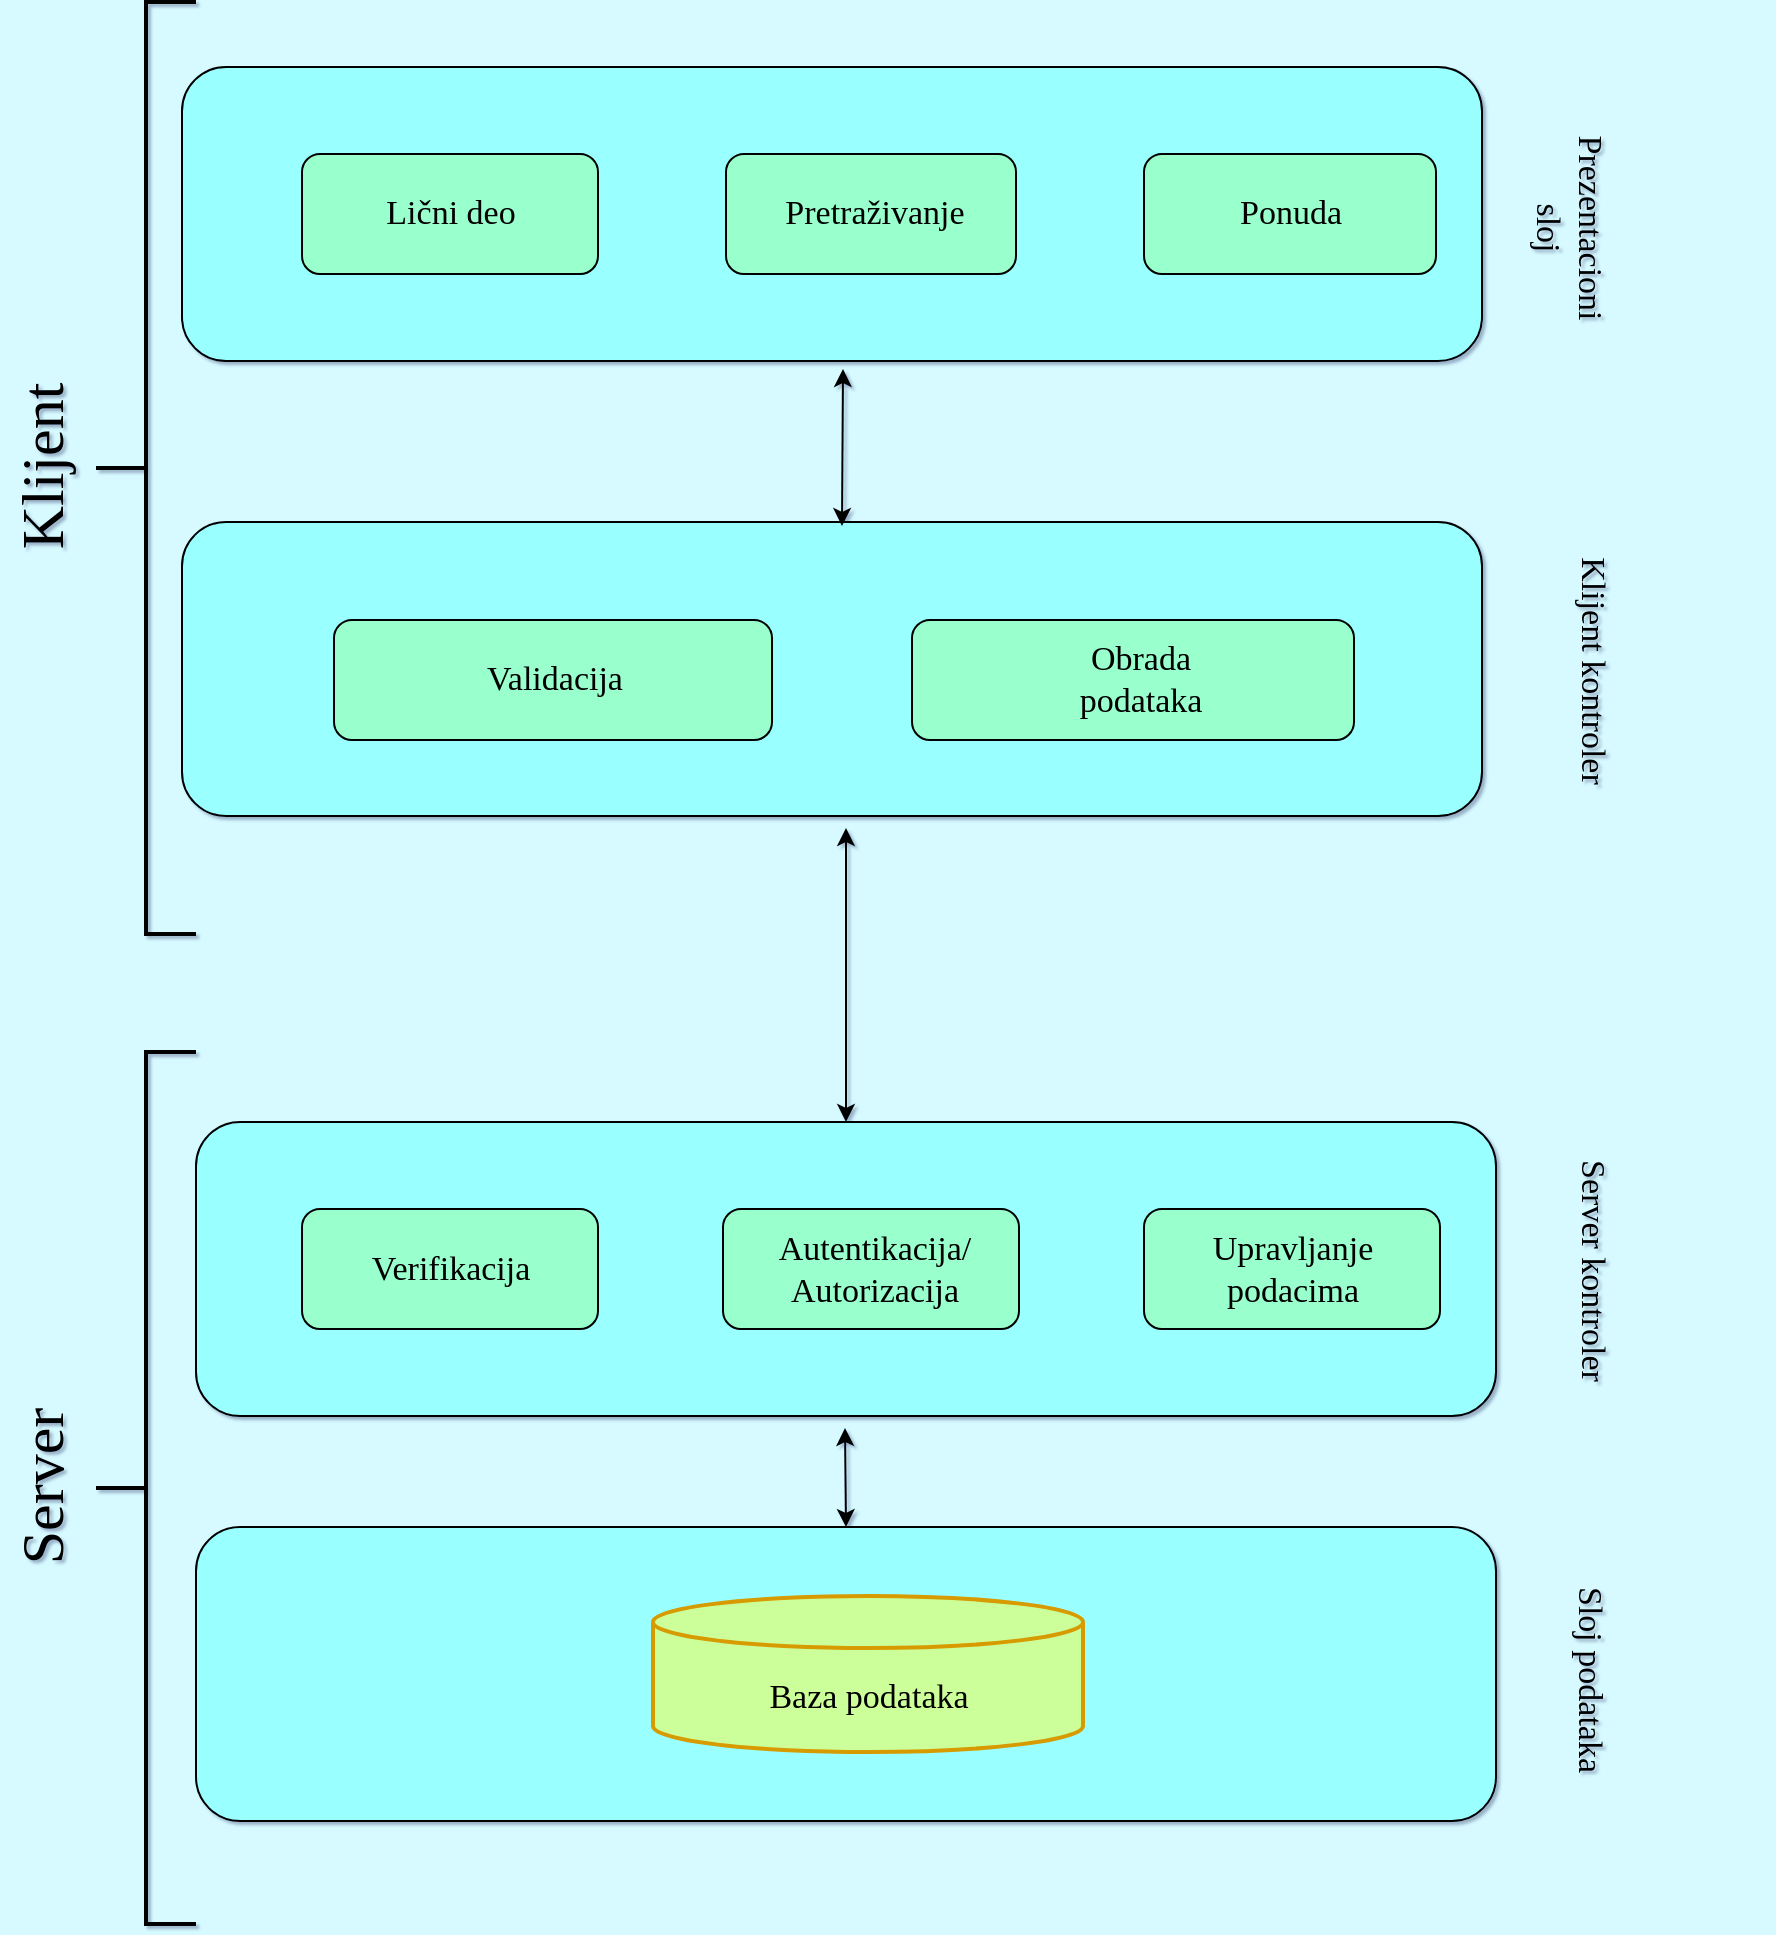 <mxfile version="12.5.1" type="device"><diagram id="on_yo2qj3mwYvuardcmI" name="Page-1"><mxGraphModel dx="1736" dy="958" grid="0" gridSize="10" guides="1" tooltips="1" connect="1" arrows="1" fold="1" page="1" pageScale="1" pageWidth="850" pageHeight="550" background="#D6FAFF" math="0" shadow="1"><root><object label="" id="0"><mxCell/></object><mxCell id="1" parent="0"/><mxCell id="j-b-7j_GIZtwnR7GC3CR-2" value="" style="rounded=1;whiteSpace=wrap;html=1;fillColor=#99FFFF;" parent="1" vertex="1"><mxGeometry x="93" y="76.5" width="650" height="147" as="geometry"/></mxCell><mxCell id="j-b-7j_GIZtwnR7GC3CR-4" value="" style="rounded=1;whiteSpace=wrap;html=1;fillColor=#99FFCC;" parent="1" vertex="1"><mxGeometry x="153" y="120" width="148" height="60" as="geometry"/></mxCell><mxCell id="j-b-7j_GIZtwnR7GC3CR-5" value="" style="rounded=1;whiteSpace=wrap;html=1;fillColor=#99FFCC;" parent="1" vertex="1"><mxGeometry x="365" y="120" width="145" height="60" as="geometry"/></mxCell><mxCell id="j-b-7j_GIZtwnR7GC3CR-7" value="" style="rounded=1;whiteSpace=wrap;html=1;fillColor=#99FFCC;" parent="1" vertex="1"><mxGeometry x="574" y="120" width="146" height="60" as="geometry"/></mxCell><mxCell id="j-b-7j_GIZtwnR7GC3CR-10" value="Klijent kontroler" style="text;html=1;resizable=0;autosize=1;align=center;verticalAlign=middle;points=[];fillColor=none;strokeColor=none;rounded=0;shadow=0;glass=0;comic=0;direction=west;rotation=90;fontFamily=Lucida Console;fontSize=17;fontStyle=0" parent="1" vertex="1"><mxGeometry x="706.5" y="365.5" width="184" height="24" as="geometry"/></mxCell><mxCell id="j-b-7j_GIZtwnR7GC3CR-14" value="" style="rounded=1;whiteSpace=wrap;html=1;fillColor=#99FFFF;" parent="1" vertex="1"><mxGeometry x="93" y="304" width="650" height="147" as="geometry"/></mxCell><mxCell id="j-b-7j_GIZtwnR7GC3CR-16" value="" style="rounded=1;whiteSpace=wrap;html=1;fillColor=#99FFFF;" parent="1" vertex="1"><mxGeometry x="100" y="604" width="650" height="147" as="geometry"/></mxCell><mxCell id="j-b-7j_GIZtwnR7GC3CR-17" value="" style="rounded=1;whiteSpace=wrap;html=1;fillColor=#99FFFF;" parent="1" vertex="1"><mxGeometry x="100" y="806.5" width="650" height="147" as="geometry"/></mxCell><mxCell id="j-b-7j_GIZtwnR7GC3CR-1" value="" style="strokeWidth=2;html=1;shape=mxgraph.flowchart.database;whiteSpace=wrap;fillColor=#CCFF99;strokeColor=#d79b00;gradientColor=none;" parent="1" vertex="1"><mxGeometry x="328.5" y="841" width="215" height="78" as="geometry"/></mxCell><mxCell id="j-b-7j_GIZtwnR7GC3CR-20" value="Baza podataka" style="text;html=1;resizable=0;autosize=1;align=center;verticalAlign=middle;points=[];fillColor=none;strokeColor=none;rounded=0;shadow=0;glass=0;comic=0;fontFamily=Lucida Console;fontSize=17;" parent="1" vertex="1"><mxGeometry x="364.5" y="880" width="143" height="24" as="geometry"/></mxCell><mxCell id="j-b-7j_GIZtwnR7GC3CR-21" value="&lt;div&gt;Sloj podataka&lt;/div&gt;&lt;div&gt;&lt;br&gt;&lt;/div&gt;" style="text;html=1;resizable=0;autosize=1;align=center;verticalAlign=middle;points=[];fillColor=none;strokeColor=none;rounded=0;shadow=0;glass=0;comic=0;fontFamily=Lucida Console;fontSize=17;direction=west;rotation=90;" parent="1" vertex="1"><mxGeometry x="715" y="860" width="143" height="44" as="geometry"/></mxCell><mxCell id="j-b-7j_GIZtwnR7GC3CR-22" value="&lt;div&gt;Lični deo&lt;/div&gt;" style="text;html=1;resizable=0;autosize=1;align=center;verticalAlign=middle;points=[];fillColor=none;strokeColor=none;rounded=0;shadow=0;glass=0;comic=0;fontFamily=Lucida Console;fontSize=17;" parent="1" vertex="1"><mxGeometry x="176" y="138" width="102" height="24" as="geometry"/></mxCell><mxCell id="j-b-7j_GIZtwnR7GC3CR-23" value="Pretraživanje" style="text;html=1;resizable=0;autosize=1;align=center;verticalAlign=middle;points=[];fillColor=none;strokeColor=none;rounded=0;shadow=0;glass=0;comic=0;fontFamily=Lucida Console;fontSize=17;" parent="1" vertex="1"><mxGeometry x="367" y="138" width="143" height="24" as="geometry"/></mxCell><mxCell id="j-b-7j_GIZtwnR7GC3CR-24" value="Ponuda" style="text;html=1;resizable=0;autosize=1;align=center;verticalAlign=middle;points=[];fillColor=none;strokeColor=none;rounded=0;shadow=0;glass=0;comic=0;fontFamily=Lucida Console;fontSize=17;" parent="1" vertex="1"><mxGeometry x="611" y="138" width="72" height="24" as="geometry"/></mxCell><mxCell id="j-b-7j_GIZtwnR7GC3CR-26" value="" style="rounded=1;whiteSpace=wrap;html=1;fillColor=#99FFCC;" parent="1" vertex="1"><mxGeometry x="169" y="353" width="219" height="60" as="geometry"/></mxCell><mxCell id="j-b-7j_GIZtwnR7GC3CR-27" value="Validacija" style="text;html=1;resizable=0;autosize=1;align=center;verticalAlign=middle;points=[];fillColor=none;strokeColor=none;rounded=0;shadow=0;glass=0;comic=0;fontFamily=Lucida Console;fontSize=17;" parent="1" vertex="1"><mxGeometry x="222" y="371" width="113" height="24" as="geometry"/></mxCell><mxCell id="j-b-7j_GIZtwnR7GC3CR-30" value="" style="rounded=1;whiteSpace=wrap;html=1;fillColor=#99FFCC;" parent="1" vertex="1"><mxGeometry x="153" y="647.5" width="148" height="60" as="geometry"/></mxCell><mxCell id="j-b-7j_GIZtwnR7GC3CR-31" value="Verifikacija" style="text;html=1;resizable=0;autosize=1;align=center;verticalAlign=middle;points=[];fillColor=none;strokeColor=none;rounded=0;shadow=0;glass=0;comic=0;fontFamily=Lucida Console;fontSize=17;" parent="1" vertex="1"><mxGeometry x="160.5" y="665.5" width="133" height="24" as="geometry"/></mxCell><mxCell id="j-b-7j_GIZtwnR7GC3CR-34" value="" style="rounded=1;whiteSpace=wrap;html=1;fillColor=#99FFCC;" parent="1" vertex="1"><mxGeometry x="363.5" y="647.5" width="148" height="60" as="geometry"/></mxCell><mxCell id="j-b-7j_GIZtwnR7GC3CR-32" value="&lt;div&gt;Autentikacija/&lt;/div&gt;&lt;div&gt;Autorizacija&lt;br&gt;&lt;/div&gt;" style="text;html=1;resizable=0;autosize=1;align=center;verticalAlign=middle;points=[];fillColor=none;strokeColor=none;rounded=0;shadow=0;glass=0;comic=0;fontFamily=Lucida Console;fontSize=17;" parent="1" vertex="1"><mxGeometry x="361.5" y="655.5" width="154" height="44" as="geometry"/></mxCell><mxCell id="j-b-7j_GIZtwnR7GC3CR-35" value="" style="rounded=1;whiteSpace=wrap;html=1;fillColor=#99FFCC;" parent="1" vertex="1"><mxGeometry x="458" y="353" width="221" height="60" as="geometry"/></mxCell><mxCell id="j-b-7j_GIZtwnR7GC3CR-36" value="Server kontroler" style="text;html=1;resizable=0;autosize=1;align=center;verticalAlign=middle;points=[];fillColor=none;strokeColor=none;rounded=0;shadow=0;glass=0;comic=0;fontFamily=Lucida Console;fontSize=17;direction=south;rotation=90;" parent="1" vertex="1"><mxGeometry x="786.5" y="590.5" width="24" height="174" as="geometry"/></mxCell><mxCell id="j-b-7j_GIZtwnR7GC3CR-37" value="" style="rounded=1;whiteSpace=wrap;html=1;fillColor=#99FFCC;" parent="1" vertex="1"><mxGeometry x="574" y="647.5" width="148" height="60" as="geometry"/></mxCell><mxCell id="j-b-7j_GIZtwnR7GC3CR-38" value="&lt;div&gt;Upravljanje&lt;/div&gt;&lt;div&gt;podacima&lt;br&gt;&lt;/div&gt;" style="text;html=1;resizable=0;autosize=1;align=center;verticalAlign=middle;points=[];fillColor=none;strokeColor=none;rounded=0;shadow=0;glass=0;comic=0;fontFamily=Lucida Console;fontSize=17;" parent="1" vertex="1"><mxGeometry x="586.5" y="655.5" width="123" height="44" as="geometry"/></mxCell><mxCell id="j-b-7j_GIZtwnR7GC3CR-41" value="&lt;div&gt;Obrada&lt;/div&gt;&lt;div&gt;podataka&lt;br&gt;&lt;/div&gt;" style="text;html=1;resizable=0;autosize=1;align=center;verticalAlign=middle;points=[];fillColor=none;strokeColor=none;rounded=0;shadow=0;glass=0;comic=0;fontFamily=Lucida Console;fontSize=17;" parent="1" vertex="1"><mxGeometry x="526" y="361" width="92" height="44" as="geometry"/></mxCell><mxCell id="j-b-7j_GIZtwnR7GC3CR-42" value="&lt;div&gt;Prezentacioni&lt;/div&gt;&lt;div&gt;sloj&lt;br&gt;&lt;/div&gt;" style="text;html=1;resizable=0;autosize=1;align=center;verticalAlign=middle;points=[];fillColor=none;strokeColor=none;rounded=0;shadow=0;glass=0;comic=0;fontFamily=Lucida Console;fontSize=17;direction=south;rotation=90;" parent="1" vertex="1"><mxGeometry x="764.5" y="84.5" width="44" height="143" as="geometry"/></mxCell><mxCell id="j-b-7j_GIZtwnR7GC3CR-43" value="" style="strokeWidth=2;html=1;shape=mxgraph.flowchart.annotation_2;align=left;labelPosition=right;pointerEvents=1;rounded=1;shadow=0;glass=0;comic=0;fillColor=#ffffff;gradientColor=none;fontFamily=Lucida Console;fontSize=17;" parent="1" vertex="1"><mxGeometry x="50" y="44" width="50" height="466" as="geometry"/></mxCell><mxCell id="j-b-7j_GIZtwnR7GC3CR-44" value="" style="strokeWidth=2;html=1;shape=mxgraph.flowchart.annotation_2;align=left;labelPosition=right;pointerEvents=1;rounded=1;shadow=0;glass=0;comic=0;fillColor=#ffffff;gradientColor=none;fontFamily=Lucida Console;fontSize=17;" parent="1" vertex="1"><mxGeometry x="50" y="569" width="50" height="436" as="geometry"/></mxCell><mxCell id="j-b-7j_GIZtwnR7GC3CR-46" value="Klijent" style="text;html=1;resizable=0;autosize=1;align=center;verticalAlign=middle;points=[];fillColor=none;strokeColor=none;rounded=0;shadow=0;glass=0;comic=0;fontFamily=Lucida Console;fontSize=30;rotation=-90;fontStyle=0" parent="1" vertex="1"><mxGeometry x="-46" y="257" width="137" height="40" as="geometry"/></mxCell><mxCell id="j-b-7j_GIZtwnR7GC3CR-47" value="Server" style="text;html=1;resizable=0;autosize=1;align=center;verticalAlign=middle;points=[];fillColor=none;strokeColor=none;rounded=0;shadow=0;glass=0;comic=0;fontFamily=Lucida Console;fontSize=30;rotation=-90;" parent="1" vertex="1"><mxGeometry x="-37" y="767" width="119" height="40" as="geometry"/></mxCell><mxCell id="j-b-7j_GIZtwnR7GC3CR-60" value="" style="endArrow=classic;startArrow=classic;html=1;fontFamily=Lucida Console;fontSize=30;exitX=0.5;exitY=0;exitDx=0;exitDy=0;" parent="1" source="j-b-7j_GIZtwnR7GC3CR-16" edge="1"><mxGeometry width="50" height="50" relative="1" as="geometry"><mxPoint x="225" y="599" as="sourcePoint"/><mxPoint x="425" y="457" as="targetPoint"/><Array as="points"/></mxGeometry></mxCell><mxCell id="j-b-7j_GIZtwnR7GC3CR-62" value="" style="endArrow=classic;startArrow=classic;html=1;fontFamily=Lucida Console;fontSize=30;exitX=0.5;exitY=0;exitDx=0;exitDy=0;" parent="1" source="j-b-7j_GIZtwnR7GC3CR-17" edge="1"><mxGeometry width="50" height="50" relative="1" as="geometry"><mxPoint x="374.5" y="807" as="sourcePoint"/><mxPoint x="424.5" y="757" as="targetPoint"/><Array as="points"/></mxGeometry></mxCell><mxCell id="j-b-7j_GIZtwnR7GC3CR-63" value="" style="endArrow=classic;startArrow=classic;html=1;fontFamily=Lucida Console;fontSize=30;" parent="1" edge="1"><mxGeometry width="50" height="50" relative="1" as="geometry"><mxPoint x="423" y="306" as="sourcePoint"/><mxPoint x="423.5" y="227.5" as="targetPoint"/></mxGeometry></mxCell></root></mxGraphModel></diagram></mxfile>